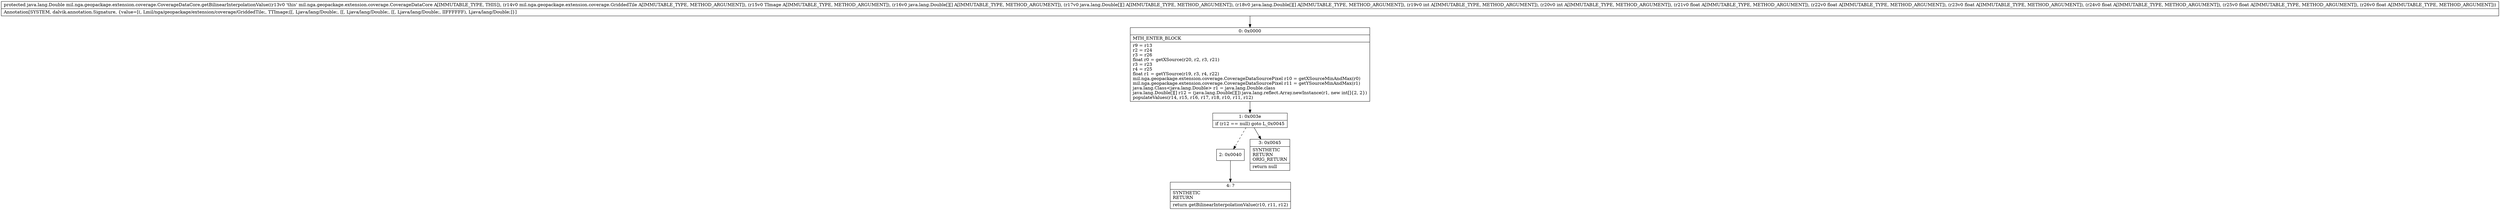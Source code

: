 digraph "CFG formil.nga.geopackage.extension.coverage.CoverageDataCore.getBilinearInterpolationValue(Lmil\/nga\/geopackage\/extension\/coverage\/GriddedTile;Lmil\/nga\/geopackage\/extension\/coverage\/CoverageDataImage;[[Ljava\/lang\/Double;[[Ljava\/lang\/Double;[[Ljava\/lang\/Double;IIFFFFFF)Ljava\/lang\/Double;" {
Node_0 [shape=record,label="{0\:\ 0x0000|MTH_ENTER_BLOCK\l|r9 = r13\lr2 = r24\lr3 = r26\lfloat r0 = getXSource(r20, r2, r3, r21)\lr3 = r23\lr4 = r25\lfloat r1 = getYSource(r19, r3, r4, r22)\lmil.nga.geopackage.extension.coverage.CoverageDataSourcePixel r10 = getXSourceMinAndMax(r0)\lmil.nga.geopackage.extension.coverage.CoverageDataSourcePixel r11 = getYSourceMinAndMax(r1)\ljava.lang.Class\<java.lang.Double\> r1 = java.lang.Double.class\ljava.lang.Double[][] r12 = (java.lang.Double[][]) java.lang.reflect.Array.newInstance(r1, new int[]\{2, 2\})\lpopulateValues(r14, r15, r16, r17, r18, r10, r11, r12)\l}"];
Node_1 [shape=record,label="{1\:\ 0x003e|if (r12 == null) goto L_0x0045\l}"];
Node_2 [shape=record,label="{2\:\ 0x0040}"];
Node_3 [shape=record,label="{3\:\ 0x0045|SYNTHETIC\lRETURN\lORIG_RETURN\l|return null\l}"];
Node_4 [shape=record,label="{4\:\ ?|SYNTHETIC\lRETURN\l|return getBilinearInterpolationValue(r10, r11, r12)\l}"];
MethodNode[shape=record,label="{protected java.lang.Double mil.nga.geopackage.extension.coverage.CoverageDataCore.getBilinearInterpolationValue((r13v0 'this' mil.nga.geopackage.extension.coverage.CoverageDataCore A[IMMUTABLE_TYPE, THIS]), (r14v0 mil.nga.geopackage.extension.coverage.GriddedTile A[IMMUTABLE_TYPE, METHOD_ARGUMENT]), (r15v0 TImage A[IMMUTABLE_TYPE, METHOD_ARGUMENT]), (r16v0 java.lang.Double[][] A[IMMUTABLE_TYPE, METHOD_ARGUMENT]), (r17v0 java.lang.Double[][] A[IMMUTABLE_TYPE, METHOD_ARGUMENT]), (r18v0 java.lang.Double[][] A[IMMUTABLE_TYPE, METHOD_ARGUMENT]), (r19v0 int A[IMMUTABLE_TYPE, METHOD_ARGUMENT]), (r20v0 int A[IMMUTABLE_TYPE, METHOD_ARGUMENT]), (r21v0 float A[IMMUTABLE_TYPE, METHOD_ARGUMENT]), (r22v0 float A[IMMUTABLE_TYPE, METHOD_ARGUMENT]), (r23v0 float A[IMMUTABLE_TYPE, METHOD_ARGUMENT]), (r24v0 float A[IMMUTABLE_TYPE, METHOD_ARGUMENT]), (r25v0 float A[IMMUTABLE_TYPE, METHOD_ARGUMENT]), (r26v0 float A[IMMUTABLE_TYPE, METHOD_ARGUMENT]))  | Annotation[SYSTEM, dalvik.annotation.Signature, \{value=[(, Lmil\/nga\/geopackage\/extension\/coverage\/GriddedTile;, TTImage;[[, Ljava\/lang\/Double;, [[, Ljava\/lang\/Double;, [[, Ljava\/lang\/Double;, IIFFFFFF), Ljava\/lang\/Double;]\}]\l}"];
MethodNode -> Node_0;
Node_0 -> Node_1;
Node_1 -> Node_2[style=dashed];
Node_1 -> Node_3;
Node_2 -> Node_4;
}


